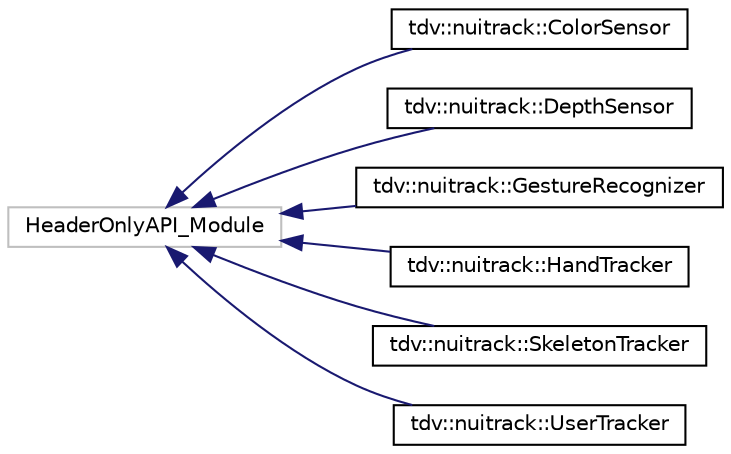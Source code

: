 digraph "Graphical Class Hierarchy"
{
  edge [fontname="Helvetica",fontsize="10",labelfontname="Helvetica",labelfontsize="10"];
  node [fontname="Helvetica",fontsize="10",shape=record];
  rankdir="LR";
  Node1 [label="HeaderOnlyAPI_Module",height=0.2,width=0.4,color="grey75", fillcolor="white", style="filled"];
  Node1 -> Node2 [dir="back",color="midnightblue",fontsize="10",style="solid",fontname="Helvetica"];
  Node2 [label="tdv::nuitrack::ColorSensor",height=0.2,width=0.4,color="black", fillcolor="white", style="filled",URL="$classtdv_1_1nuitrack_1_1ColorSensor.html",tooltip="Represents the interface to the capabilities of the Nuitrack Color Sensor module. ..."];
  Node1 -> Node3 [dir="back",color="midnightblue",fontsize="10",style="solid",fontname="Helvetica"];
  Node3 [label="tdv::nuitrack::DepthSensor",height=0.2,width=0.4,color="black", fillcolor="white", style="filled",URL="$classtdv_1_1nuitrack_1_1DepthSensor.html",tooltip="Represents the interface to the capabilities of the Nuitrack Depth Sensor module. ..."];
  Node1 -> Node4 [dir="back",color="midnightblue",fontsize="10",style="solid",fontname="Helvetica"];
  Node4 [label="tdv::nuitrack::GestureRecognizer",height=0.2,width=0.4,color="black", fillcolor="white", style="filled",URL="$classtdv_1_1nuitrack_1_1GestureRecognizer.html",tooltip="Represents the interface to the capabilities of the Nuitrack Gesture Recognizer module. "];
  Node1 -> Node5 [dir="back",color="midnightblue",fontsize="10",style="solid",fontname="Helvetica"];
  Node5 [label="tdv::nuitrack::HandTracker",height=0.2,width=0.4,color="black", fillcolor="white", style="filled",URL="$classtdv_1_1nuitrack_1_1HandTracker.html",tooltip="Represents the interface to the capabilities of the Nuitrack Hand Tracker module. ..."];
  Node1 -> Node6 [dir="back",color="midnightblue",fontsize="10",style="solid",fontname="Helvetica"];
  Node6 [label="tdv::nuitrack::SkeletonTracker",height=0.2,width=0.4,color="black", fillcolor="white", style="filled",URL="$classtdv_1_1nuitrack_1_1SkeletonTracker.html",tooltip="Represents the interface to the capabilities of the Nuitrack Skeleton Tracker module. "];
  Node1 -> Node7 [dir="back",color="midnightblue",fontsize="10",style="solid",fontname="Helvetica"];
  Node7 [label="tdv::nuitrack::UserTracker",height=0.2,width=0.4,color="black", fillcolor="white", style="filled",URL="$classtdv_1_1nuitrack_1_1UserTracker.html",tooltip="Represents the interface to the capabilities of the Nuitrack User Tracker module. ..."];
}
